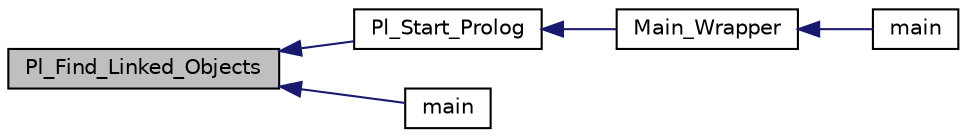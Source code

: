 digraph "Pl_Find_Linked_Objects"
{
  edge [fontname="Helvetica",fontsize="10",labelfontname="Helvetica",labelfontsize="10"];
  node [fontname="Helvetica",fontsize="10",shape=record];
  rankdir="LR";
  Node1 [label="Pl_Find_Linked_Objects",height=0.2,width=0.4,color="black", fillcolor="grey75", style="filled", fontcolor="black"];
  Node1 -> Node2 [dir="back",color="midnightblue",fontsize="10",style="solid",fontname="Helvetica"];
  Node2 [label="Pl_Start_Prolog",height=0.2,width=0.4,color="black", fillcolor="white", style="filled",URL="$gprolog_8h.html#a79163a775d949cf493a9f7b28bf4fc09"];
  Node2 -> Node3 [dir="back",color="midnightblue",fontsize="10",style="solid",fontname="Helvetica"];
  Node3 [label="Main_Wrapper",height=0.2,width=0.4,color="black", fillcolor="white", style="filled",URL="$main_8c.html#a335bb6fe70cf4c383aec5baef5f39e47"];
  Node3 -> Node4 [dir="back",color="midnightblue",fontsize="10",style="solid",fontname="Helvetica"];
  Node4 [label="main",height=0.2,width=0.4,color="black", fillcolor="white", style="filled",URL="$main_8c.html#a0ddf1224851353fc92bfbff6f499fa97"];
  Node1 -> Node5 [dir="back",color="midnightblue",fontsize="10",style="solid",fontname="Helvetica"];
  Node5 [label="main",height=0.2,width=0.4,color="black", fillcolor="white", style="filled",URL="$test__oc_8c.html#ae66f6b31b5ad750f1fe042a706a4e3d4"];
}
